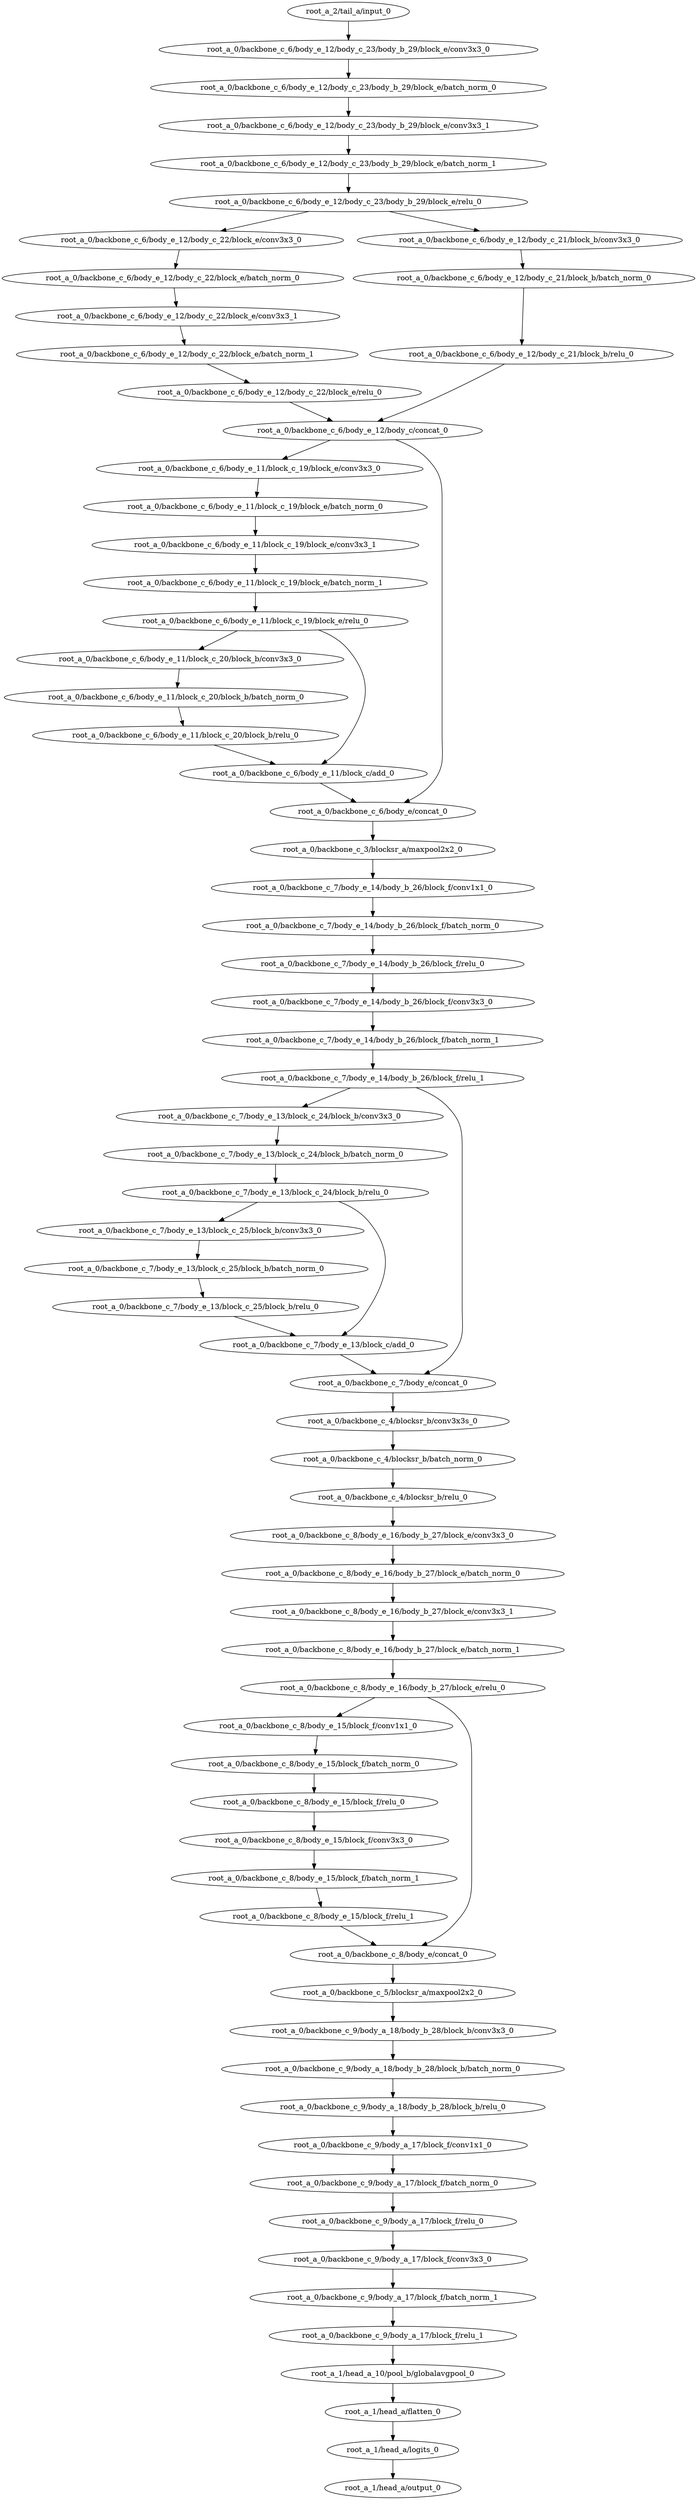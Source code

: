 digraph root_a {
	"root_a_2/tail_a/input_0"
	"root_a_0/backbone_c_6/body_e_12/body_c_23/body_b_29/block_e/conv3x3_0"
	"root_a_0/backbone_c_6/body_e_12/body_c_23/body_b_29/block_e/batch_norm_0"
	"root_a_0/backbone_c_6/body_e_12/body_c_23/body_b_29/block_e/conv3x3_1"
	"root_a_0/backbone_c_6/body_e_12/body_c_23/body_b_29/block_e/batch_norm_1"
	"root_a_0/backbone_c_6/body_e_12/body_c_23/body_b_29/block_e/relu_0"
	"root_a_0/backbone_c_6/body_e_12/body_c_22/block_e/conv3x3_0"
	"root_a_0/backbone_c_6/body_e_12/body_c_22/block_e/batch_norm_0"
	"root_a_0/backbone_c_6/body_e_12/body_c_22/block_e/conv3x3_1"
	"root_a_0/backbone_c_6/body_e_12/body_c_22/block_e/batch_norm_1"
	"root_a_0/backbone_c_6/body_e_12/body_c_22/block_e/relu_0"
	"root_a_0/backbone_c_6/body_e_12/body_c_21/block_b/conv3x3_0"
	"root_a_0/backbone_c_6/body_e_12/body_c_21/block_b/batch_norm_0"
	"root_a_0/backbone_c_6/body_e_12/body_c_21/block_b/relu_0"
	"root_a_0/backbone_c_6/body_e_12/body_c/concat_0"
	"root_a_0/backbone_c_6/body_e_11/block_c_19/block_e/conv3x3_0"
	"root_a_0/backbone_c_6/body_e_11/block_c_19/block_e/batch_norm_0"
	"root_a_0/backbone_c_6/body_e_11/block_c_19/block_e/conv3x3_1"
	"root_a_0/backbone_c_6/body_e_11/block_c_19/block_e/batch_norm_1"
	"root_a_0/backbone_c_6/body_e_11/block_c_19/block_e/relu_0"
	"root_a_0/backbone_c_6/body_e_11/block_c_20/block_b/conv3x3_0"
	"root_a_0/backbone_c_6/body_e_11/block_c_20/block_b/batch_norm_0"
	"root_a_0/backbone_c_6/body_e_11/block_c_20/block_b/relu_0"
	"root_a_0/backbone_c_6/body_e_11/block_c/add_0"
	"root_a_0/backbone_c_6/body_e/concat_0"
	"root_a_0/backbone_c_3/blocksr_a/maxpool2x2_0"
	"root_a_0/backbone_c_7/body_e_14/body_b_26/block_f/conv1x1_0"
	"root_a_0/backbone_c_7/body_e_14/body_b_26/block_f/batch_norm_0"
	"root_a_0/backbone_c_7/body_e_14/body_b_26/block_f/relu_0"
	"root_a_0/backbone_c_7/body_e_14/body_b_26/block_f/conv3x3_0"
	"root_a_0/backbone_c_7/body_e_14/body_b_26/block_f/batch_norm_1"
	"root_a_0/backbone_c_7/body_e_14/body_b_26/block_f/relu_1"
	"root_a_0/backbone_c_7/body_e_13/block_c_24/block_b/conv3x3_0"
	"root_a_0/backbone_c_7/body_e_13/block_c_24/block_b/batch_norm_0"
	"root_a_0/backbone_c_7/body_e_13/block_c_24/block_b/relu_0"
	"root_a_0/backbone_c_7/body_e_13/block_c_25/block_b/conv3x3_0"
	"root_a_0/backbone_c_7/body_e_13/block_c_25/block_b/batch_norm_0"
	"root_a_0/backbone_c_7/body_e_13/block_c_25/block_b/relu_0"
	"root_a_0/backbone_c_7/body_e_13/block_c/add_0"
	"root_a_0/backbone_c_7/body_e/concat_0"
	"root_a_0/backbone_c_4/blocksr_b/conv3x3s_0"
	"root_a_0/backbone_c_4/blocksr_b/batch_norm_0"
	"root_a_0/backbone_c_4/blocksr_b/relu_0"
	"root_a_0/backbone_c_8/body_e_16/body_b_27/block_e/conv3x3_0"
	"root_a_0/backbone_c_8/body_e_16/body_b_27/block_e/batch_norm_0"
	"root_a_0/backbone_c_8/body_e_16/body_b_27/block_e/conv3x3_1"
	"root_a_0/backbone_c_8/body_e_16/body_b_27/block_e/batch_norm_1"
	"root_a_0/backbone_c_8/body_e_16/body_b_27/block_e/relu_0"
	"root_a_0/backbone_c_8/body_e_15/block_f/conv1x1_0"
	"root_a_0/backbone_c_8/body_e_15/block_f/batch_norm_0"
	"root_a_0/backbone_c_8/body_e_15/block_f/relu_0"
	"root_a_0/backbone_c_8/body_e_15/block_f/conv3x3_0"
	"root_a_0/backbone_c_8/body_e_15/block_f/batch_norm_1"
	"root_a_0/backbone_c_8/body_e_15/block_f/relu_1"
	"root_a_0/backbone_c_8/body_e/concat_0"
	"root_a_0/backbone_c_5/blocksr_a/maxpool2x2_0"
	"root_a_0/backbone_c_9/body_a_18/body_b_28/block_b/conv3x3_0"
	"root_a_0/backbone_c_9/body_a_18/body_b_28/block_b/batch_norm_0"
	"root_a_0/backbone_c_9/body_a_18/body_b_28/block_b/relu_0"
	"root_a_0/backbone_c_9/body_a_17/block_f/conv1x1_0"
	"root_a_0/backbone_c_9/body_a_17/block_f/batch_norm_0"
	"root_a_0/backbone_c_9/body_a_17/block_f/relu_0"
	"root_a_0/backbone_c_9/body_a_17/block_f/conv3x3_0"
	"root_a_0/backbone_c_9/body_a_17/block_f/batch_norm_1"
	"root_a_0/backbone_c_9/body_a_17/block_f/relu_1"
	"root_a_1/head_a_10/pool_b/globalavgpool_0"
	"root_a_1/head_a/flatten_0"
	"root_a_1/head_a/logits_0"
	"root_a_1/head_a/output_0"

	"root_a_2/tail_a/input_0" -> "root_a_0/backbone_c_6/body_e_12/body_c_23/body_b_29/block_e/conv3x3_0"
	"root_a_0/backbone_c_6/body_e_12/body_c_23/body_b_29/block_e/conv3x3_0" -> "root_a_0/backbone_c_6/body_e_12/body_c_23/body_b_29/block_e/batch_norm_0"
	"root_a_0/backbone_c_6/body_e_12/body_c_23/body_b_29/block_e/batch_norm_0" -> "root_a_0/backbone_c_6/body_e_12/body_c_23/body_b_29/block_e/conv3x3_1"
	"root_a_0/backbone_c_6/body_e_12/body_c_23/body_b_29/block_e/conv3x3_1" -> "root_a_0/backbone_c_6/body_e_12/body_c_23/body_b_29/block_e/batch_norm_1"
	"root_a_0/backbone_c_6/body_e_12/body_c_23/body_b_29/block_e/batch_norm_1" -> "root_a_0/backbone_c_6/body_e_12/body_c_23/body_b_29/block_e/relu_0"
	"root_a_0/backbone_c_6/body_e_12/body_c_23/body_b_29/block_e/relu_0" -> "root_a_0/backbone_c_6/body_e_12/body_c_22/block_e/conv3x3_0"
	"root_a_0/backbone_c_6/body_e_12/body_c_22/block_e/conv3x3_0" -> "root_a_0/backbone_c_6/body_e_12/body_c_22/block_e/batch_norm_0"
	"root_a_0/backbone_c_6/body_e_12/body_c_22/block_e/batch_norm_0" -> "root_a_0/backbone_c_6/body_e_12/body_c_22/block_e/conv3x3_1"
	"root_a_0/backbone_c_6/body_e_12/body_c_22/block_e/conv3x3_1" -> "root_a_0/backbone_c_6/body_e_12/body_c_22/block_e/batch_norm_1"
	"root_a_0/backbone_c_6/body_e_12/body_c_22/block_e/batch_norm_1" -> "root_a_0/backbone_c_6/body_e_12/body_c_22/block_e/relu_0"
	"root_a_0/backbone_c_6/body_e_12/body_c_23/body_b_29/block_e/relu_0" -> "root_a_0/backbone_c_6/body_e_12/body_c_21/block_b/conv3x3_0"
	"root_a_0/backbone_c_6/body_e_12/body_c_21/block_b/conv3x3_0" -> "root_a_0/backbone_c_6/body_e_12/body_c_21/block_b/batch_norm_0"
	"root_a_0/backbone_c_6/body_e_12/body_c_21/block_b/batch_norm_0" -> "root_a_0/backbone_c_6/body_e_12/body_c_21/block_b/relu_0"
	"root_a_0/backbone_c_6/body_e_12/body_c_22/block_e/relu_0" -> "root_a_0/backbone_c_6/body_e_12/body_c/concat_0"
	"root_a_0/backbone_c_6/body_e_12/body_c_21/block_b/relu_0" -> "root_a_0/backbone_c_6/body_e_12/body_c/concat_0"
	"root_a_0/backbone_c_6/body_e_12/body_c/concat_0" -> "root_a_0/backbone_c_6/body_e_11/block_c_19/block_e/conv3x3_0"
	"root_a_0/backbone_c_6/body_e_11/block_c_19/block_e/conv3x3_0" -> "root_a_0/backbone_c_6/body_e_11/block_c_19/block_e/batch_norm_0"
	"root_a_0/backbone_c_6/body_e_11/block_c_19/block_e/batch_norm_0" -> "root_a_0/backbone_c_6/body_e_11/block_c_19/block_e/conv3x3_1"
	"root_a_0/backbone_c_6/body_e_11/block_c_19/block_e/conv3x3_1" -> "root_a_0/backbone_c_6/body_e_11/block_c_19/block_e/batch_norm_1"
	"root_a_0/backbone_c_6/body_e_11/block_c_19/block_e/batch_norm_1" -> "root_a_0/backbone_c_6/body_e_11/block_c_19/block_e/relu_0"
	"root_a_0/backbone_c_6/body_e_11/block_c_19/block_e/relu_0" -> "root_a_0/backbone_c_6/body_e_11/block_c_20/block_b/conv3x3_0"
	"root_a_0/backbone_c_6/body_e_11/block_c_20/block_b/conv3x3_0" -> "root_a_0/backbone_c_6/body_e_11/block_c_20/block_b/batch_norm_0"
	"root_a_0/backbone_c_6/body_e_11/block_c_20/block_b/batch_norm_0" -> "root_a_0/backbone_c_6/body_e_11/block_c_20/block_b/relu_0"
	"root_a_0/backbone_c_6/body_e_11/block_c_19/block_e/relu_0" -> "root_a_0/backbone_c_6/body_e_11/block_c/add_0"
	"root_a_0/backbone_c_6/body_e_11/block_c_20/block_b/relu_0" -> "root_a_0/backbone_c_6/body_e_11/block_c/add_0"
	"root_a_0/backbone_c_6/body_e_12/body_c/concat_0" -> "root_a_0/backbone_c_6/body_e/concat_0"
	"root_a_0/backbone_c_6/body_e_11/block_c/add_0" -> "root_a_0/backbone_c_6/body_e/concat_0"
	"root_a_0/backbone_c_6/body_e/concat_0" -> "root_a_0/backbone_c_3/blocksr_a/maxpool2x2_0"
	"root_a_0/backbone_c_3/blocksr_a/maxpool2x2_0" -> "root_a_0/backbone_c_7/body_e_14/body_b_26/block_f/conv1x1_0"
	"root_a_0/backbone_c_7/body_e_14/body_b_26/block_f/conv1x1_0" -> "root_a_0/backbone_c_7/body_e_14/body_b_26/block_f/batch_norm_0"
	"root_a_0/backbone_c_7/body_e_14/body_b_26/block_f/batch_norm_0" -> "root_a_0/backbone_c_7/body_e_14/body_b_26/block_f/relu_0"
	"root_a_0/backbone_c_7/body_e_14/body_b_26/block_f/relu_0" -> "root_a_0/backbone_c_7/body_e_14/body_b_26/block_f/conv3x3_0"
	"root_a_0/backbone_c_7/body_e_14/body_b_26/block_f/conv3x3_0" -> "root_a_0/backbone_c_7/body_e_14/body_b_26/block_f/batch_norm_1"
	"root_a_0/backbone_c_7/body_e_14/body_b_26/block_f/batch_norm_1" -> "root_a_0/backbone_c_7/body_e_14/body_b_26/block_f/relu_1"
	"root_a_0/backbone_c_7/body_e_14/body_b_26/block_f/relu_1" -> "root_a_0/backbone_c_7/body_e_13/block_c_24/block_b/conv3x3_0"
	"root_a_0/backbone_c_7/body_e_13/block_c_24/block_b/conv3x3_0" -> "root_a_0/backbone_c_7/body_e_13/block_c_24/block_b/batch_norm_0"
	"root_a_0/backbone_c_7/body_e_13/block_c_24/block_b/batch_norm_0" -> "root_a_0/backbone_c_7/body_e_13/block_c_24/block_b/relu_0"
	"root_a_0/backbone_c_7/body_e_13/block_c_24/block_b/relu_0" -> "root_a_0/backbone_c_7/body_e_13/block_c_25/block_b/conv3x3_0"
	"root_a_0/backbone_c_7/body_e_13/block_c_25/block_b/conv3x3_0" -> "root_a_0/backbone_c_7/body_e_13/block_c_25/block_b/batch_norm_0"
	"root_a_0/backbone_c_7/body_e_13/block_c_25/block_b/batch_norm_0" -> "root_a_0/backbone_c_7/body_e_13/block_c_25/block_b/relu_0"
	"root_a_0/backbone_c_7/body_e_13/block_c_25/block_b/relu_0" -> "root_a_0/backbone_c_7/body_e_13/block_c/add_0"
	"root_a_0/backbone_c_7/body_e_13/block_c_24/block_b/relu_0" -> "root_a_0/backbone_c_7/body_e_13/block_c/add_0"
	"root_a_0/backbone_c_7/body_e_14/body_b_26/block_f/relu_1" -> "root_a_0/backbone_c_7/body_e/concat_0"
	"root_a_0/backbone_c_7/body_e_13/block_c/add_0" -> "root_a_0/backbone_c_7/body_e/concat_0"
	"root_a_0/backbone_c_7/body_e/concat_0" -> "root_a_0/backbone_c_4/blocksr_b/conv3x3s_0"
	"root_a_0/backbone_c_4/blocksr_b/conv3x3s_0" -> "root_a_0/backbone_c_4/blocksr_b/batch_norm_0"
	"root_a_0/backbone_c_4/blocksr_b/batch_norm_0" -> "root_a_0/backbone_c_4/blocksr_b/relu_0"
	"root_a_0/backbone_c_4/blocksr_b/relu_0" -> "root_a_0/backbone_c_8/body_e_16/body_b_27/block_e/conv3x3_0"
	"root_a_0/backbone_c_8/body_e_16/body_b_27/block_e/conv3x3_0" -> "root_a_0/backbone_c_8/body_e_16/body_b_27/block_e/batch_norm_0"
	"root_a_0/backbone_c_8/body_e_16/body_b_27/block_e/batch_norm_0" -> "root_a_0/backbone_c_8/body_e_16/body_b_27/block_e/conv3x3_1"
	"root_a_0/backbone_c_8/body_e_16/body_b_27/block_e/conv3x3_1" -> "root_a_0/backbone_c_8/body_e_16/body_b_27/block_e/batch_norm_1"
	"root_a_0/backbone_c_8/body_e_16/body_b_27/block_e/batch_norm_1" -> "root_a_0/backbone_c_8/body_e_16/body_b_27/block_e/relu_0"
	"root_a_0/backbone_c_8/body_e_16/body_b_27/block_e/relu_0" -> "root_a_0/backbone_c_8/body_e_15/block_f/conv1x1_0"
	"root_a_0/backbone_c_8/body_e_15/block_f/conv1x1_0" -> "root_a_0/backbone_c_8/body_e_15/block_f/batch_norm_0"
	"root_a_0/backbone_c_8/body_e_15/block_f/batch_norm_0" -> "root_a_0/backbone_c_8/body_e_15/block_f/relu_0"
	"root_a_0/backbone_c_8/body_e_15/block_f/relu_0" -> "root_a_0/backbone_c_8/body_e_15/block_f/conv3x3_0"
	"root_a_0/backbone_c_8/body_e_15/block_f/conv3x3_0" -> "root_a_0/backbone_c_8/body_e_15/block_f/batch_norm_1"
	"root_a_0/backbone_c_8/body_e_15/block_f/batch_norm_1" -> "root_a_0/backbone_c_8/body_e_15/block_f/relu_1"
	"root_a_0/backbone_c_8/body_e_16/body_b_27/block_e/relu_0" -> "root_a_0/backbone_c_8/body_e/concat_0"
	"root_a_0/backbone_c_8/body_e_15/block_f/relu_1" -> "root_a_0/backbone_c_8/body_e/concat_0"
	"root_a_0/backbone_c_8/body_e/concat_0" -> "root_a_0/backbone_c_5/blocksr_a/maxpool2x2_0"
	"root_a_0/backbone_c_5/blocksr_a/maxpool2x2_0" -> "root_a_0/backbone_c_9/body_a_18/body_b_28/block_b/conv3x3_0"
	"root_a_0/backbone_c_9/body_a_18/body_b_28/block_b/conv3x3_0" -> "root_a_0/backbone_c_9/body_a_18/body_b_28/block_b/batch_norm_0"
	"root_a_0/backbone_c_9/body_a_18/body_b_28/block_b/batch_norm_0" -> "root_a_0/backbone_c_9/body_a_18/body_b_28/block_b/relu_0"
	"root_a_0/backbone_c_9/body_a_18/body_b_28/block_b/relu_0" -> "root_a_0/backbone_c_9/body_a_17/block_f/conv1x1_0"
	"root_a_0/backbone_c_9/body_a_17/block_f/conv1x1_0" -> "root_a_0/backbone_c_9/body_a_17/block_f/batch_norm_0"
	"root_a_0/backbone_c_9/body_a_17/block_f/batch_norm_0" -> "root_a_0/backbone_c_9/body_a_17/block_f/relu_0"
	"root_a_0/backbone_c_9/body_a_17/block_f/relu_0" -> "root_a_0/backbone_c_9/body_a_17/block_f/conv3x3_0"
	"root_a_0/backbone_c_9/body_a_17/block_f/conv3x3_0" -> "root_a_0/backbone_c_9/body_a_17/block_f/batch_norm_1"
	"root_a_0/backbone_c_9/body_a_17/block_f/batch_norm_1" -> "root_a_0/backbone_c_9/body_a_17/block_f/relu_1"
	"root_a_0/backbone_c_9/body_a_17/block_f/relu_1" -> "root_a_1/head_a_10/pool_b/globalavgpool_0"
	"root_a_1/head_a_10/pool_b/globalavgpool_0" -> "root_a_1/head_a/flatten_0"
	"root_a_1/head_a/flatten_0" -> "root_a_1/head_a/logits_0"
	"root_a_1/head_a/logits_0" -> "root_a_1/head_a/output_0"

}